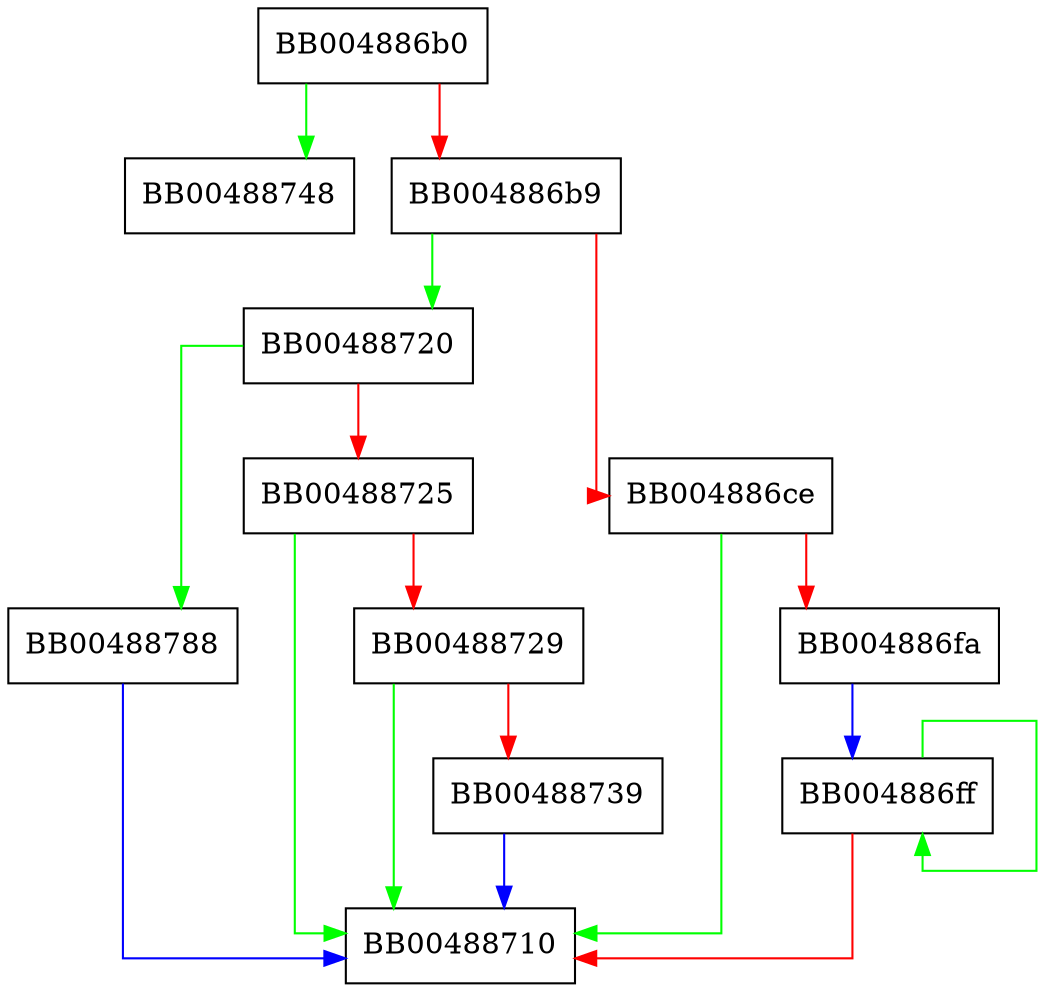 digraph SSL_CTX_set_session_id_context {
  node [shape="box"];
  graph [splines=ortho];
  BB004886b0 -> BB00488748 [color="green"];
  BB004886b0 -> BB004886b9 [color="red"];
  BB004886b9 -> BB00488720 [color="green"];
  BB004886b9 -> BB004886ce [color="red"];
  BB004886ce -> BB00488710 [color="green"];
  BB004886ce -> BB004886fa [color="red"];
  BB004886fa -> BB004886ff [color="blue"];
  BB004886ff -> BB004886ff [color="green"];
  BB004886ff -> BB00488710 [color="red"];
  BB00488720 -> BB00488788 [color="green"];
  BB00488720 -> BB00488725 [color="red"];
  BB00488725 -> BB00488710 [color="green"];
  BB00488725 -> BB00488729 [color="red"];
  BB00488729 -> BB00488710 [color="green"];
  BB00488729 -> BB00488739 [color="red"];
  BB00488739 -> BB00488710 [color="blue"];
  BB00488788 -> BB00488710 [color="blue"];
}